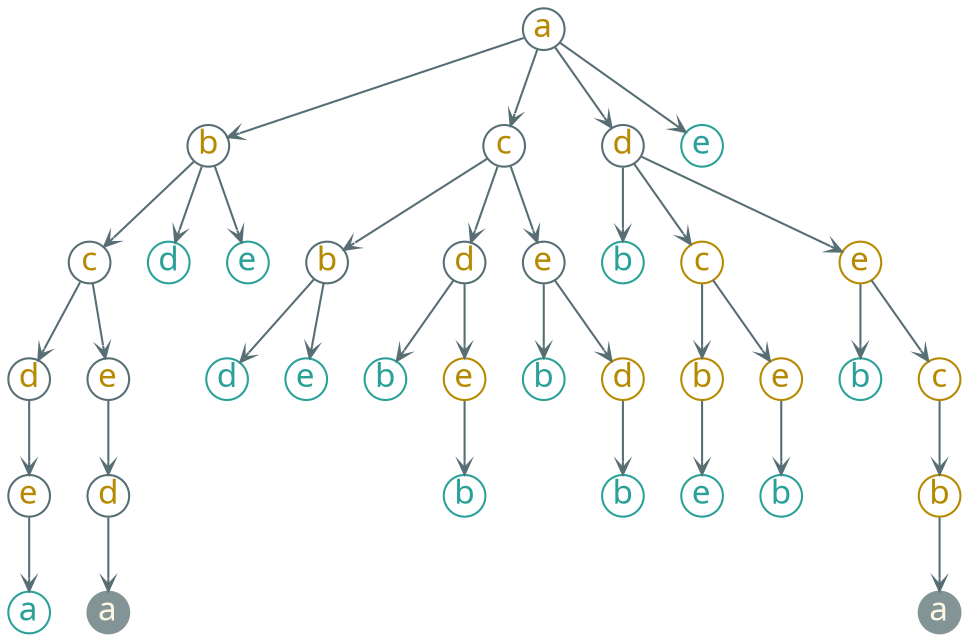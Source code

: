 digraph g {
    bgcolor=transparent
    rankdir=TB
    graph [nodesep=0.25, ranksep=0.5]
    node [shape=circle, fixedsize=true, width=0.28, color="#586e75", fontcolor="#b58900", fontsize=16, fontname="LXGWWenKai"]
    edge [arrowhead=vee, color="#586e75", fontcolor="#268bd2", fontsize=12, fontname="LXGWWenKai" arrowsize=0.6]

    a -> {b,c,d}
    b -> c2
    c2 -> d3
    c2 -> e3
    d3 -> e4
    e3 -> d4
    c -> {b2,d5,e5}

    node [color="#2aa198", fontcolor="#2aa198"]

    d5 -> b3
    e5 -> b6
    d -> b7

    node [color="#b58900", fontcolor="#b58900"]

    d5 -> e7
    e5 -> d7
    d -> {c3,e8}
    c3 -> {b8,e9}
    
    node [color="#2aa198", fontcolor="#2aa198"]

    a -> e
    b -> {d2,e2}
    e4 -> a2
    b2 -> {d6,e6} 
    e7 -> b4
    d7 -> b5
    b8 -> e10
    e9 -> b9
    e8 -> b10

    node [color="#b58900", fontcolor="#b58900"]
    
    e8 -> c4
    c4 -> b11

    node [style=filled, color="#839496", fontcolor="#fdf6e3", fillcolor="#839496"]
    
    d4 -> a3
    b11 -> a4

    a2 [label="a"]
    a3 [label="a"]
    a4 [label="a"]

    b2 [label="b"]
    b3 [label="b"]
    b4 [label="b"]
    b5 [label="b"]
    b6 [label="b"]
    b7 [label="b"]
    b8 [label="b"]
    b9 [label="b"]
    b10 [label="b"]
    b11 [label="b"]

    c2 [label="c"]
    c3 [label="c"]
    c4 [label="c"]

    d2 [label="d"]
    d3 [label="d"]
    d4 [label="d"]
    d5 [label="d"]
    d6 [label="d"]
    d7 [label="d"]

    e2 [label="e"]
    e3 [label="e"]
    e4 [label="e"]
    e5 [label="e"]
    e6 [label="e"]
    e7 [label="e"]
    e8 [label="e"]
    e9 [label="e"]
    e10 [label="e"]
}
